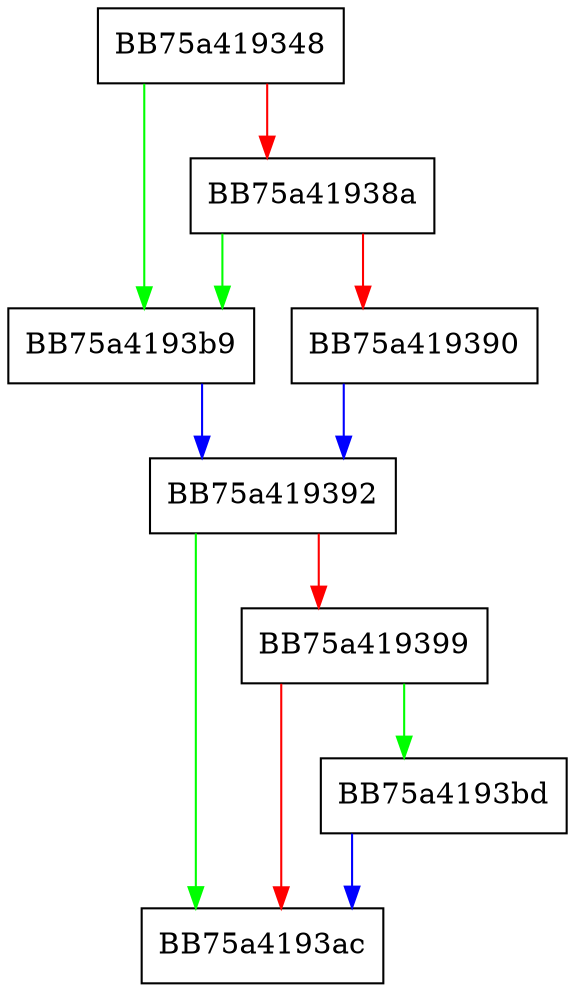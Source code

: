 digraph IsDnsServerCached {
  node [shape="box"];
  graph [splines=ortho];
  BB75a419348 -> BB75a4193b9 [color="green"];
  BB75a419348 -> BB75a41938a [color="red"];
  BB75a41938a -> BB75a4193b9 [color="green"];
  BB75a41938a -> BB75a419390 [color="red"];
  BB75a419390 -> BB75a419392 [color="blue"];
  BB75a419392 -> BB75a4193ac [color="green"];
  BB75a419392 -> BB75a419399 [color="red"];
  BB75a419399 -> BB75a4193bd [color="green"];
  BB75a419399 -> BB75a4193ac [color="red"];
  BB75a4193b9 -> BB75a419392 [color="blue"];
  BB75a4193bd -> BB75a4193ac [color="blue"];
}